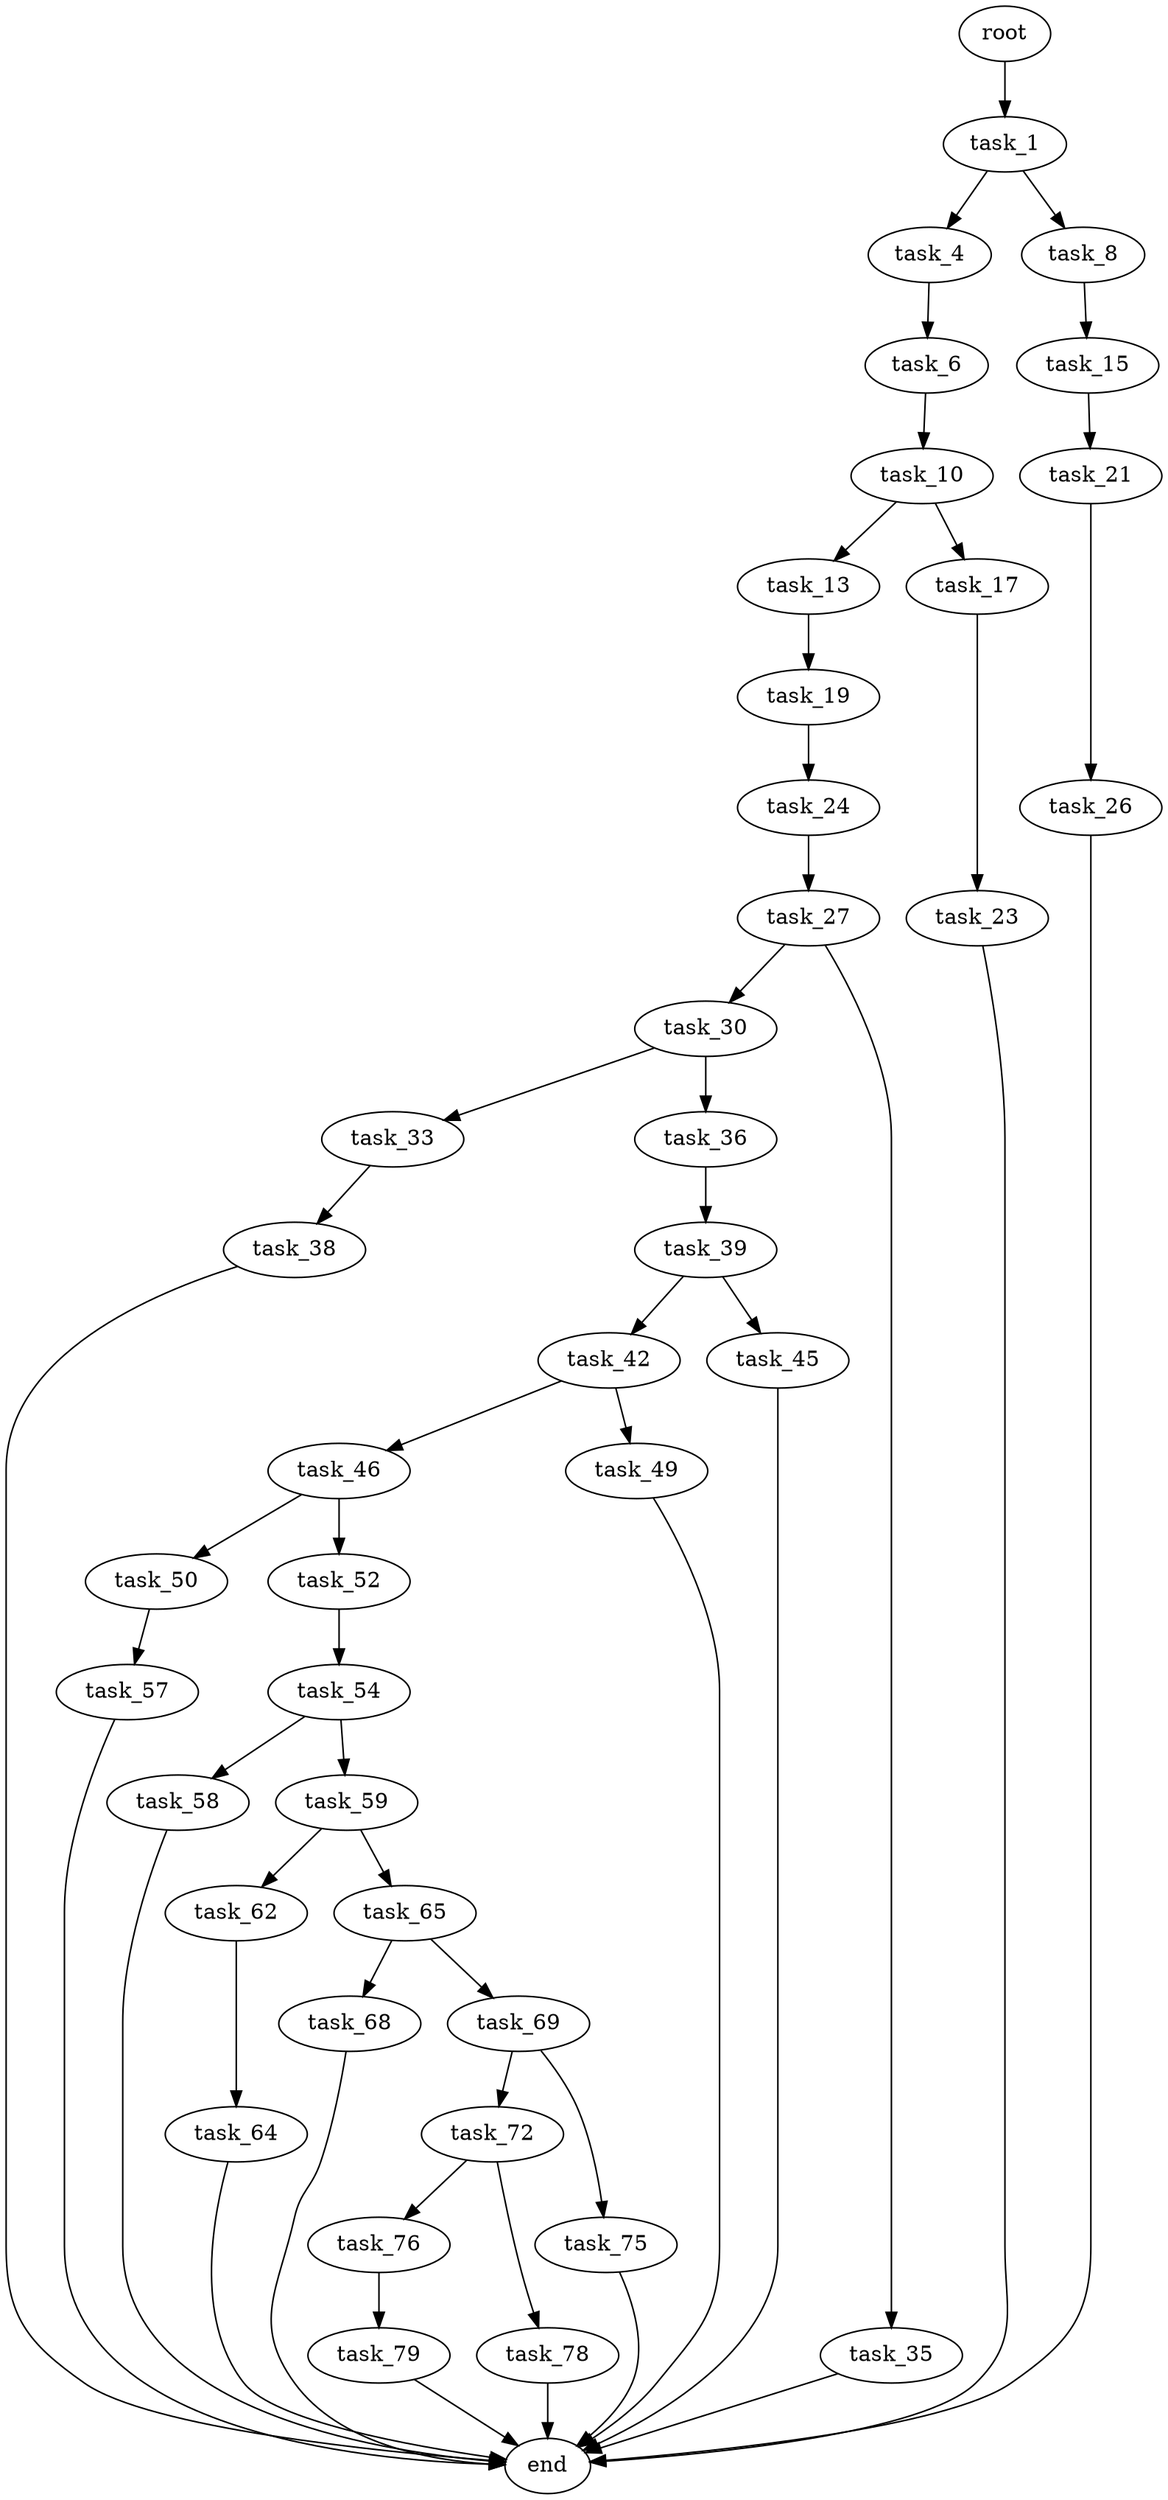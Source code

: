 digraph G {
  root [size="0.000000"];
  task_1 [size="1133174631382.000000"];
  task_4 [size="1073741824000.000000"];
  task_6 [size="16778202734.000000"];
  task_8 [size="522425395977.000000"];
  task_10 [size="4403146030.000000"];
  task_13 [size="36862295279.000000"];
  task_15 [size="68719476736.000000"];
  task_17 [size="1277857217016.000000"];
  task_19 [size="231928233984.000000"];
  task_21 [size="1073741824000.000000"];
  task_23 [size="134217728000.000000"];
  task_24 [size="199208715664.000000"];
  task_26 [size="43379029497.000000"];
  task_27 [size="1073741824000.000000"];
  task_30 [size="10306975648.000000"];
  task_33 [size="4157215636.000000"];
  task_35 [size="1357109433.000000"];
  task_36 [size="7167126174.000000"];
  task_38 [size="308225606395.000000"];
  task_39 [size="549755813888.000000"];
  task_42 [size="231928233984.000000"];
  task_45 [size="134217728000.000000"];
  task_46 [size="549755813888.000000"];
  task_49 [size="5909334070.000000"];
  task_50 [size="184771172102.000000"];
  task_52 [size="368293445632.000000"];
  task_54 [size="17279987397.000000"];
  task_57 [size="5778922456.000000"];
  task_58 [size="368293445632.000000"];
  task_59 [size="3677656619.000000"];
  task_62 [size="100914176626.000000"];
  task_64 [size="44984295401.000000"];
  task_65 [size="8589934592.000000"];
  task_68 [size="231928233984.000000"];
  task_69 [size="20969162269.000000"];
  task_72 [size="777146872813.000000"];
  task_75 [size="8589934592.000000"];
  task_76 [size="68719476736.000000"];
  task_78 [size="24270508437.000000"];
  task_79 [size="231928233984.000000"];
  end [size="0.000000"];

  root -> task_1 [size="1.000000"];
  task_1 -> task_4 [size="679477248.000000"];
  task_1 -> task_8 [size="679477248.000000"];
  task_4 -> task_6 [size="838860800.000000"];
  task_6 -> task_10 [size="301989888.000000"];
  task_8 -> task_15 [size="411041792.000000"];
  task_10 -> task_13 [size="134217728.000000"];
  task_10 -> task_17 [size="134217728.000000"];
  task_13 -> task_19 [size="134217728.000000"];
  task_15 -> task_21 [size="134217728.000000"];
  task_17 -> task_23 [size="838860800.000000"];
  task_19 -> task_24 [size="301989888.000000"];
  task_21 -> task_26 [size="838860800.000000"];
  task_23 -> end [size="1.000000"];
  task_24 -> task_27 [size="134217728.000000"];
  task_26 -> end [size="1.000000"];
  task_27 -> task_30 [size="838860800.000000"];
  task_27 -> task_35 [size="838860800.000000"];
  task_30 -> task_33 [size="838860800.000000"];
  task_30 -> task_36 [size="838860800.000000"];
  task_33 -> task_38 [size="301989888.000000"];
  task_35 -> end [size="1.000000"];
  task_36 -> task_39 [size="33554432.000000"];
  task_38 -> end [size="1.000000"];
  task_39 -> task_42 [size="536870912.000000"];
  task_39 -> task_45 [size="536870912.000000"];
  task_42 -> task_46 [size="301989888.000000"];
  task_42 -> task_49 [size="301989888.000000"];
  task_45 -> end [size="1.000000"];
  task_46 -> task_50 [size="536870912.000000"];
  task_46 -> task_52 [size="536870912.000000"];
  task_49 -> end [size="1.000000"];
  task_50 -> task_57 [size="209715200.000000"];
  task_52 -> task_54 [size="411041792.000000"];
  task_54 -> task_58 [size="838860800.000000"];
  task_54 -> task_59 [size="838860800.000000"];
  task_57 -> end [size="1.000000"];
  task_58 -> end [size="1.000000"];
  task_59 -> task_62 [size="134217728.000000"];
  task_59 -> task_65 [size="134217728.000000"];
  task_62 -> task_64 [size="75497472.000000"];
  task_64 -> end [size="1.000000"];
  task_65 -> task_68 [size="33554432.000000"];
  task_65 -> task_69 [size="33554432.000000"];
  task_68 -> end [size="1.000000"];
  task_69 -> task_72 [size="33554432.000000"];
  task_69 -> task_75 [size="33554432.000000"];
  task_72 -> task_76 [size="536870912.000000"];
  task_72 -> task_78 [size="536870912.000000"];
  task_75 -> end [size="1.000000"];
  task_76 -> task_79 [size="134217728.000000"];
  task_78 -> end [size="1.000000"];
  task_79 -> end [size="1.000000"];
}
